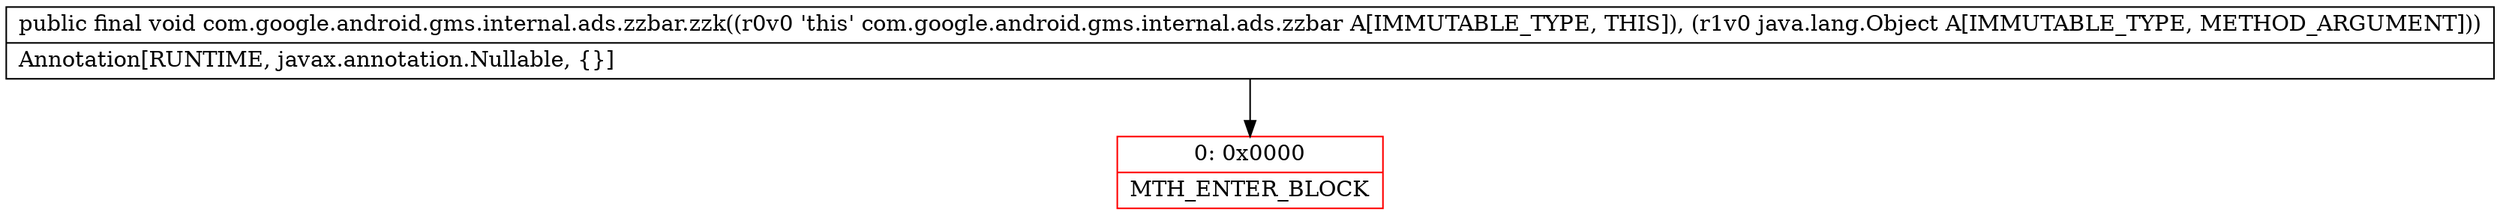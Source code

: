 digraph "CFG forcom.google.android.gms.internal.ads.zzbar.zzk(Ljava\/lang\/Object;)V" {
subgraph cluster_Region_771789182 {
label = "R(0)";
node [shape=record,color=blue];
}
Node_0 [shape=record,color=red,label="{0\:\ 0x0000|MTH_ENTER_BLOCK\l}"];
MethodNode[shape=record,label="{public final void com.google.android.gms.internal.ads.zzbar.zzk((r0v0 'this' com.google.android.gms.internal.ads.zzbar A[IMMUTABLE_TYPE, THIS]), (r1v0 java.lang.Object A[IMMUTABLE_TYPE, METHOD_ARGUMENT]))  | Annotation[RUNTIME, javax.annotation.Nullable, \{\}]\l}"];
MethodNode -> Node_0;
}

